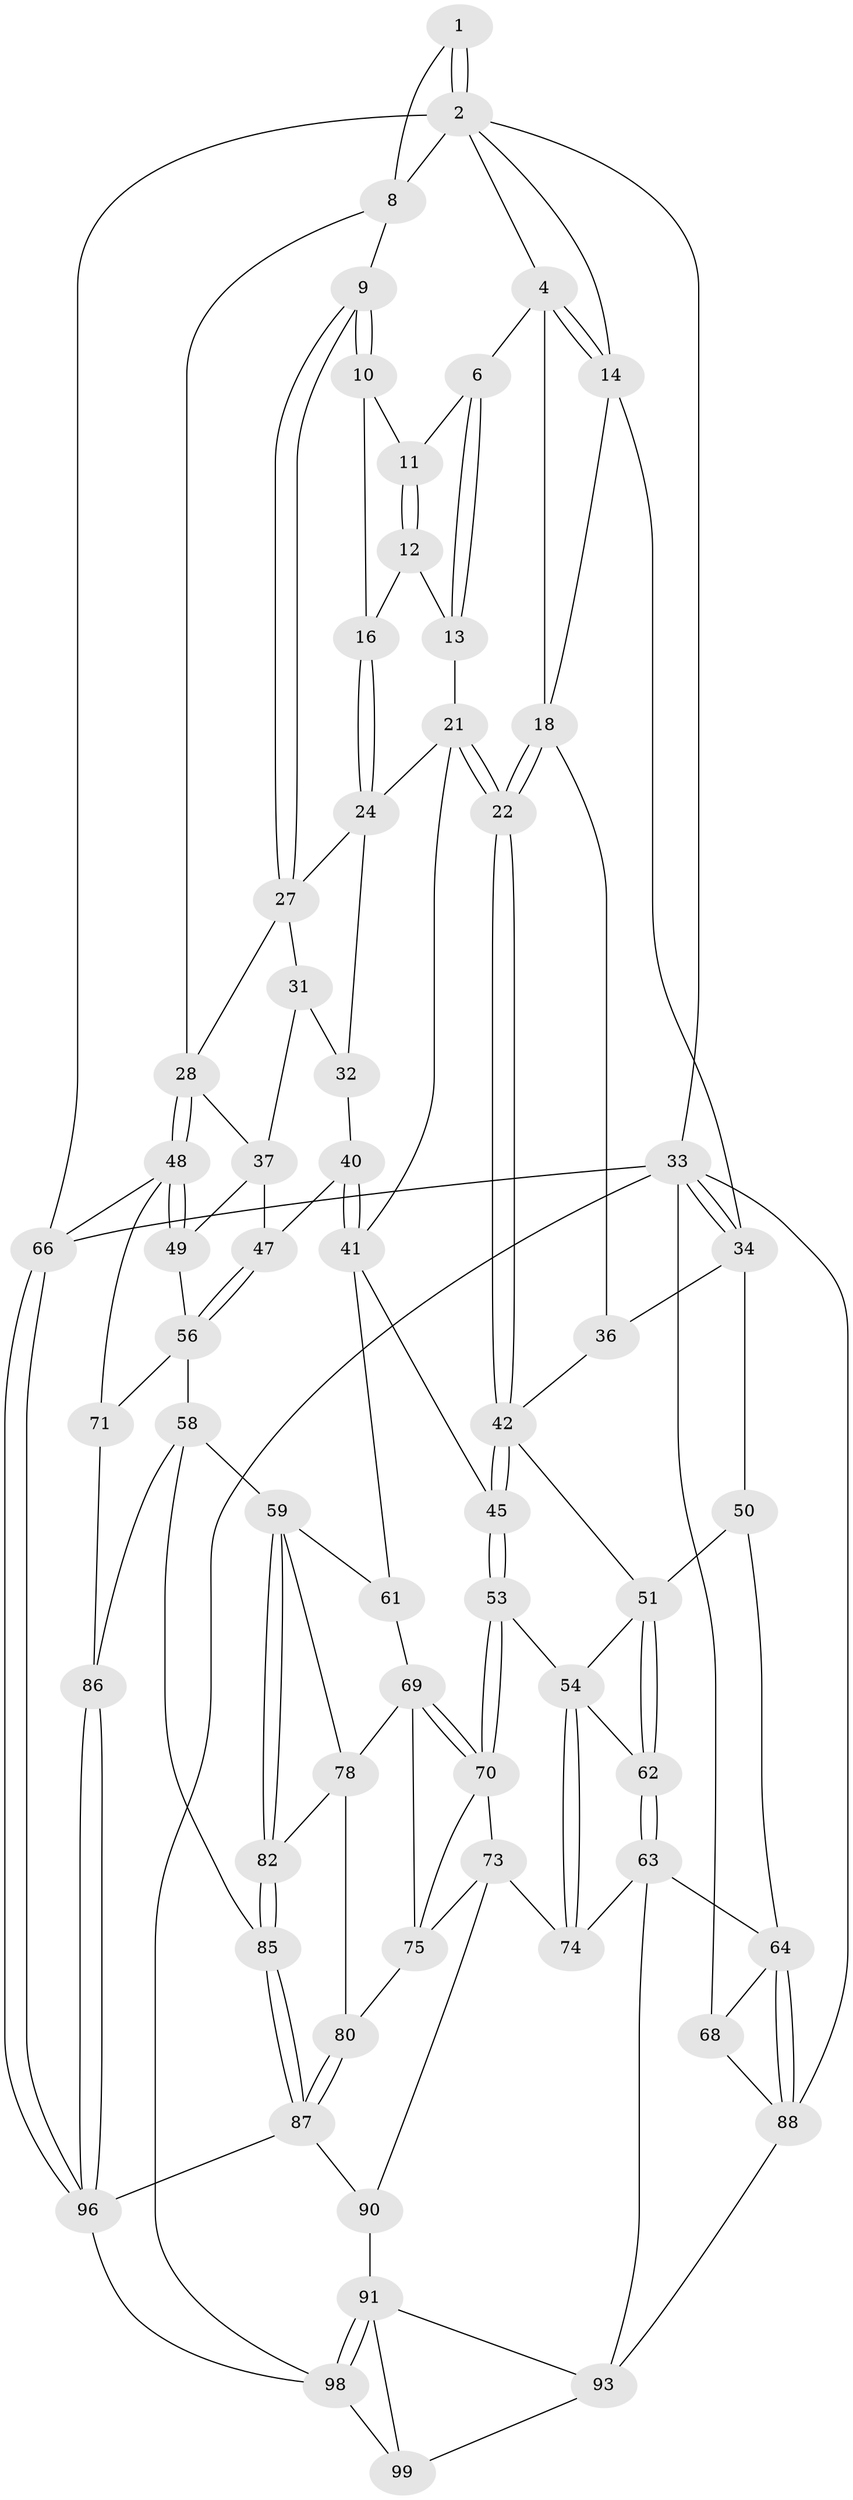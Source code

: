 // original degree distribution, {3: 0.019801980198019802, 6: 0.2079207920792079, 4: 0.2376237623762376, 5: 0.5346534653465347}
// Generated by graph-tools (version 1.1) at 2025/11/02/21/25 10:11:13]
// undirected, 63 vertices, 143 edges
graph export_dot {
graph [start="1"]
  node [color=gray90,style=filled];
  1 [pos="+0.9619833784310604+0"];
  2 [pos="+1+0",super="+3"];
  4 [pos="+0.27307038691935254+0",super="+5"];
  6 [pos="+0.5591361809522972+0",super="+7"];
  8 [pos="+0.8526772205698187+0.08986478165867516",super="+23"];
  9 [pos="+0.8394539560559249+0.10305140080603586"];
  10 [pos="+0.7779297176468611+0.038943639019466826"];
  11 [pos="+0.7637488644332532+0"];
  12 [pos="+0.6938571660377424+0.09577125520938774",super="+17"];
  13 [pos="+0.6591226962279898+0.07346924286998308",super="+20"];
  14 [pos="+0.23820454581709505+0",super="+15"];
  16 [pos="+0.7255510010251075+0.11528822452086801"];
  18 [pos="+0.4768001895691582+0.21547543104224873",super="+19"];
  21 [pos="+0.5587948349507732+0.2440074739805091",super="+26"];
  22 [pos="+0.5101906702129753+0.24558342982182532"];
  24 [pos="+0.7278046815479298+0.12093873613538125",super="+25"];
  27 [pos="+0.8400522603826238+0.13430693362493057",super="+30"];
  28 [pos="+1+0.25701410180397166",super="+29"];
  31 [pos="+0.8197037968117+0.22866192101442076",super="+38"];
  32 [pos="+0.7471226768552307+0.24341829646910546",super="+39"];
  33 [pos="+0+0.29577670273145673",super="+101"];
  34 [pos="+0+0.2960462319710959",super="+35"];
  36 [pos="+0.2837944673697079+0.2388209928458321"];
  37 [pos="+1+0.3468653539127624",super="+46"];
  40 [pos="+0.767469150949072+0.45567122701015295"];
  41 [pos="+0.7231657461188934+0.4601742239077251",super="+44"];
  42 [pos="+0.48562603413970656+0.4678598369131018",super="+43"];
  45 [pos="+0.48740277465861426+0.47251922539219715"];
  47 [pos="+0.8115281809456067+0.48160555264437777"];
  48 [pos="+1+0.4324114755557329",super="+67"];
  49 [pos="+0.9114605396843931+0.5159235124109013"];
  50 [pos="+0.018216471133189038+0.4166295742386536"];
  51 [pos="+0.1535505783168063+0.46932020314166306",super="+52"];
  53 [pos="+0.4692175843954731+0.5243705954811239"];
  54 [pos="+0.422535054610105+0.552761025265621",super="+55"];
  56 [pos="+0.8627424702952956+0.54890360426938",super="+57"];
  58 [pos="+0.8341166462521455+0.6673043580733611",super="+84"];
  59 [pos="+0.8213469664757591+0.6678766133113381",super="+60"];
  61 [pos="+0.6791916583242997+0.572047651581199"];
  62 [pos="+0.2370895440841706+0.6697854880547028"];
  63 [pos="+0.22317370796721342+0.7222463059574885",super="+77"];
  64 [pos="+0.17260591700513597+0.7228246099258198",super="+65"];
  66 [pos="+1+1"];
  68 [pos="+0+0.7825022801230106"];
  69 [pos="+0.612351518410888+0.6403040871602022",super="+76"];
  70 [pos="+0.48147916749029446+0.5554932789413511",super="+72"];
  71 [pos="+1+0.7839440164283851"];
  73 [pos="+0.43492980809789566+0.7681506793059714",super="+83"];
  74 [pos="+0.393251293366135+0.7556565821943432"];
  75 [pos="+0.5591573979693955+0.7059169852748061",super="+81"];
  78 [pos="+0.6721657971276103+0.707238161427218",super="+79"];
  80 [pos="+0.5594446984305256+0.7894735638637869"];
  82 [pos="+0.720771267865443+0.7591187904087576"];
  85 [pos="+0.7310645819228934+0.8376727268390326"];
  86 [pos="+0.8842794794175826+0.8880653226065385"];
  87 [pos="+0.6767939465276726+0.8820335423687663",super="+94"];
  88 [pos="+0+0.9865194588512848",super="+89"];
  90 [pos="+0.4706460488118793+0.8814439875845225"];
  91 [pos="+0.39989034686167324+0.9284502197513043",super="+92"];
  93 [pos="+0.23938613490100447+0.807007245101847",super="+95"];
  96 [pos="+0.7048908263154255+1",super="+97"];
  98 [pos="+0.41720491933620313+1",super="+100"];
  99 [pos="+0.2589894575118384+0.9296487138881497"];
  1 -- 2;
  1 -- 2;
  1 -- 8;
  2 -- 66;
  2 -- 33;
  2 -- 4;
  2 -- 8;
  2 -- 14;
  4 -- 14;
  4 -- 14;
  4 -- 18;
  4 -- 6;
  6 -- 13;
  6 -- 13;
  6 -- 11;
  8 -- 9;
  8 -- 28;
  9 -- 10;
  9 -- 10;
  9 -- 27;
  9 -- 27;
  10 -- 11;
  10 -- 16;
  11 -- 12;
  11 -- 12;
  12 -- 13 [weight=2];
  12 -- 16;
  13 -- 21;
  14 -- 18;
  14 -- 34;
  16 -- 24;
  16 -- 24;
  18 -- 22;
  18 -- 22;
  18 -- 36;
  21 -- 22;
  21 -- 22;
  21 -- 24;
  21 -- 41;
  22 -- 42;
  22 -- 42;
  24 -- 27;
  24 -- 32;
  27 -- 28;
  27 -- 31;
  28 -- 48;
  28 -- 48;
  28 -- 37;
  31 -- 32 [weight=2];
  31 -- 37;
  32 -- 40;
  33 -- 34;
  33 -- 34;
  33 -- 68;
  33 -- 88;
  33 -- 66;
  33 -- 98;
  34 -- 50;
  34 -- 36;
  36 -- 42;
  37 -- 49;
  37 -- 47;
  40 -- 41;
  40 -- 41;
  40 -- 47;
  41 -- 45;
  41 -- 61;
  42 -- 45;
  42 -- 45;
  42 -- 51;
  45 -- 53;
  45 -- 53;
  47 -- 56;
  47 -- 56;
  48 -- 49;
  48 -- 49;
  48 -- 66;
  48 -- 71;
  49 -- 56;
  50 -- 51;
  50 -- 64;
  51 -- 62;
  51 -- 62;
  51 -- 54;
  53 -- 54;
  53 -- 70;
  53 -- 70;
  54 -- 74;
  54 -- 74;
  54 -- 62;
  56 -- 58;
  56 -- 71;
  58 -- 59;
  58 -- 85;
  58 -- 86;
  59 -- 82;
  59 -- 82;
  59 -- 61;
  59 -- 78;
  61 -- 69;
  62 -- 63;
  62 -- 63;
  63 -- 64;
  63 -- 74;
  63 -- 93;
  64 -- 88;
  64 -- 88;
  64 -- 68;
  66 -- 96;
  66 -- 96;
  68 -- 88;
  69 -- 70;
  69 -- 70;
  69 -- 75;
  69 -- 78;
  70 -- 73;
  70 -- 75;
  71 -- 86;
  73 -- 74;
  73 -- 90;
  73 -- 75;
  75 -- 80;
  78 -- 80;
  78 -- 82;
  80 -- 87;
  80 -- 87;
  82 -- 85;
  82 -- 85;
  85 -- 87;
  85 -- 87;
  86 -- 96;
  86 -- 96;
  87 -- 96;
  87 -- 90;
  88 -- 93;
  90 -- 91;
  91 -- 98;
  91 -- 98;
  91 -- 99;
  91 -- 93;
  93 -- 99;
  96 -- 98;
  98 -- 99;
}
